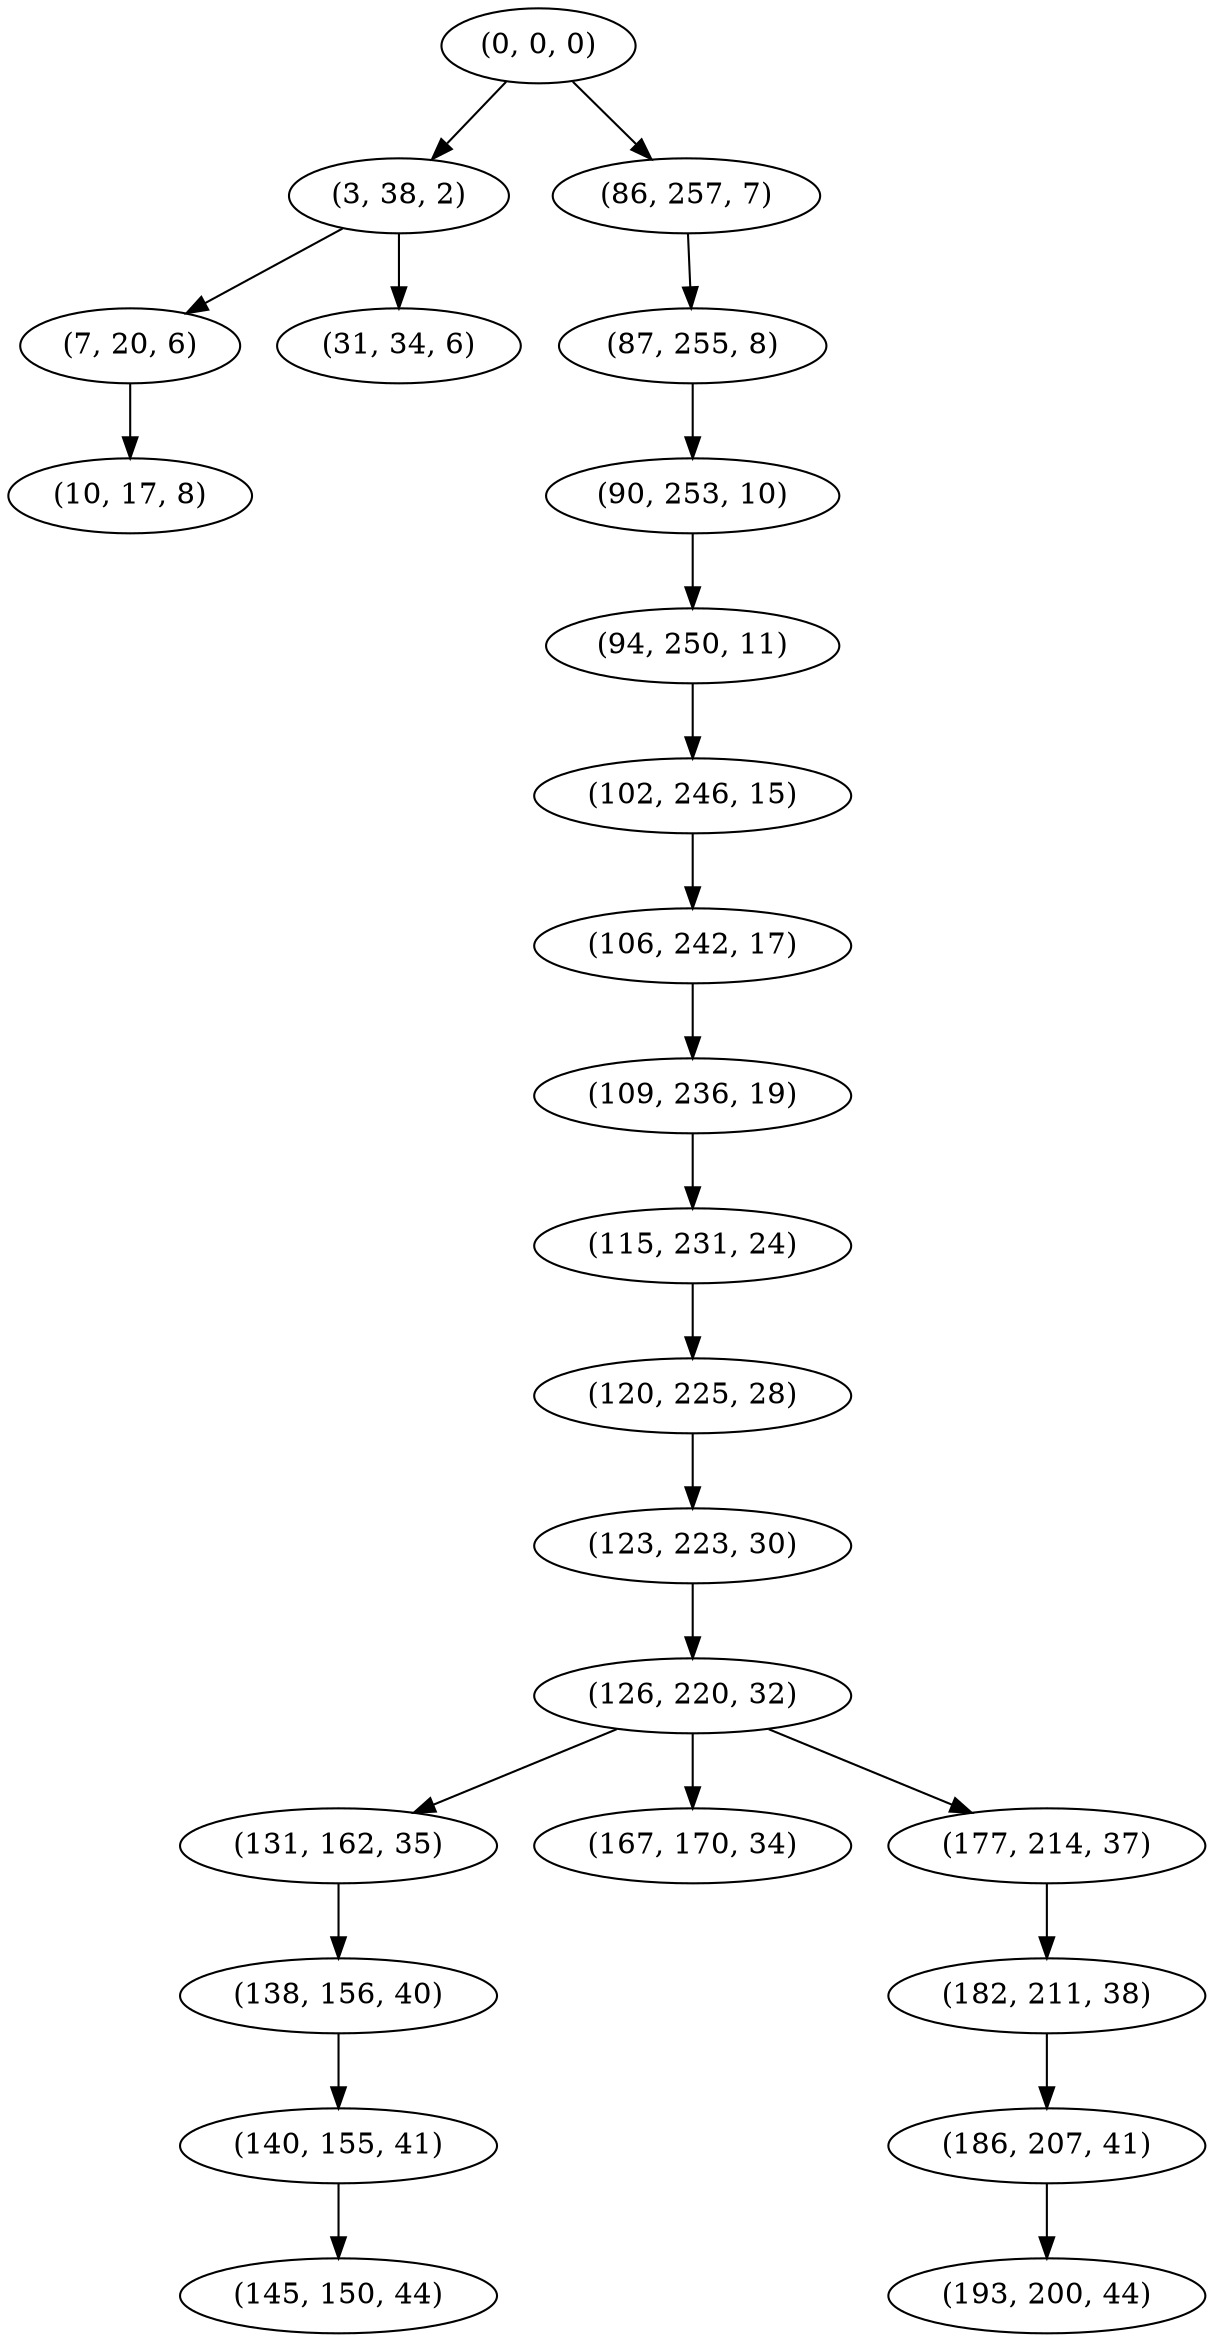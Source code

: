 digraph tree {
    "(0, 0, 0)";
    "(3, 38, 2)";
    "(7, 20, 6)";
    "(10, 17, 8)";
    "(31, 34, 6)";
    "(86, 257, 7)";
    "(87, 255, 8)";
    "(90, 253, 10)";
    "(94, 250, 11)";
    "(102, 246, 15)";
    "(106, 242, 17)";
    "(109, 236, 19)";
    "(115, 231, 24)";
    "(120, 225, 28)";
    "(123, 223, 30)";
    "(126, 220, 32)";
    "(131, 162, 35)";
    "(138, 156, 40)";
    "(140, 155, 41)";
    "(145, 150, 44)";
    "(167, 170, 34)";
    "(177, 214, 37)";
    "(182, 211, 38)";
    "(186, 207, 41)";
    "(193, 200, 44)";
    "(0, 0, 0)" -> "(3, 38, 2)";
    "(0, 0, 0)" -> "(86, 257, 7)";
    "(3, 38, 2)" -> "(7, 20, 6)";
    "(3, 38, 2)" -> "(31, 34, 6)";
    "(7, 20, 6)" -> "(10, 17, 8)";
    "(86, 257, 7)" -> "(87, 255, 8)";
    "(87, 255, 8)" -> "(90, 253, 10)";
    "(90, 253, 10)" -> "(94, 250, 11)";
    "(94, 250, 11)" -> "(102, 246, 15)";
    "(102, 246, 15)" -> "(106, 242, 17)";
    "(106, 242, 17)" -> "(109, 236, 19)";
    "(109, 236, 19)" -> "(115, 231, 24)";
    "(115, 231, 24)" -> "(120, 225, 28)";
    "(120, 225, 28)" -> "(123, 223, 30)";
    "(123, 223, 30)" -> "(126, 220, 32)";
    "(126, 220, 32)" -> "(131, 162, 35)";
    "(126, 220, 32)" -> "(167, 170, 34)";
    "(126, 220, 32)" -> "(177, 214, 37)";
    "(131, 162, 35)" -> "(138, 156, 40)";
    "(138, 156, 40)" -> "(140, 155, 41)";
    "(140, 155, 41)" -> "(145, 150, 44)";
    "(177, 214, 37)" -> "(182, 211, 38)";
    "(182, 211, 38)" -> "(186, 207, 41)";
    "(186, 207, 41)" -> "(193, 200, 44)";
}
